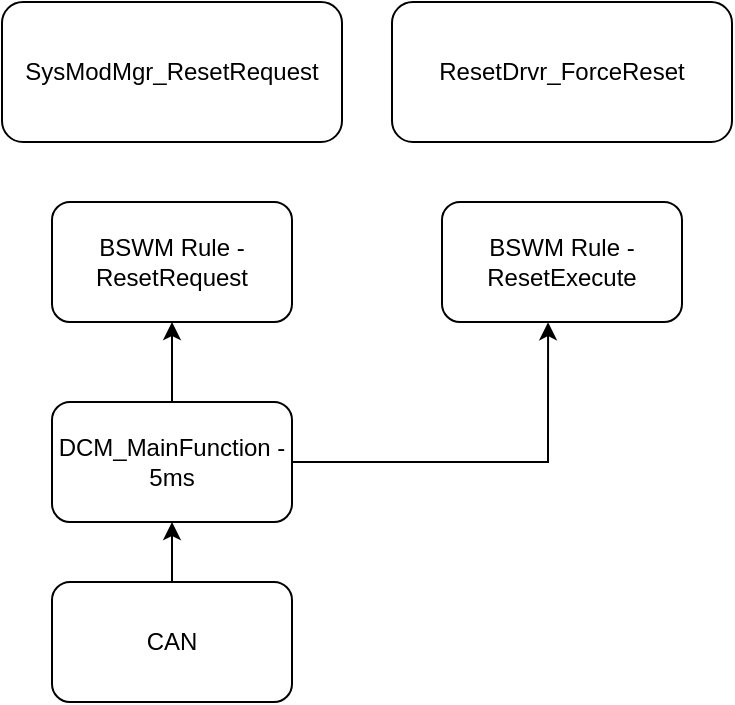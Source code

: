 <mxfile version="20.4.1" type="github">
  <diagram id="q7R7ZpNG9PPQRxhQZXBu" name="第 1 页">
    <mxGraphModel dx="981" dy="547" grid="1" gridSize="10" guides="1" tooltips="1" connect="1" arrows="1" fold="1" page="1" pageScale="1" pageWidth="850" pageHeight="1100" math="0" shadow="0">
      <root>
        <mxCell id="0" />
        <mxCell id="1" parent="0" />
        <mxCell id="eVWi-_8oN8htNleErUdb-2" value="" style="edgeStyle=orthogonalEdgeStyle;rounded=0;orthogonalLoop=1;jettySize=auto;html=1;" edge="1" parent="1" source="ki6q88_51caTdd5Ug6VP-1" target="ki6q88_51caTdd5Ug6VP-2">
          <mxGeometry relative="1" as="geometry" />
        </mxCell>
        <mxCell id="ki6q88_51caTdd5Ug6VP-1" value="DCM_MainFunction - 5ms" style="rounded=1;whiteSpace=wrap;html=1;" parent="1" vertex="1">
          <mxGeometry x="170" y="610" width="120" height="60" as="geometry" />
        </mxCell>
        <mxCell id="ki6q88_51caTdd5Ug6VP-2" value="BSWM Rule - ResetRequest" style="rounded=1;whiteSpace=wrap;html=1;" parent="1" vertex="1">
          <mxGeometry x="170" y="510" width="120" height="60" as="geometry" />
        </mxCell>
        <mxCell id="ki6q88_51caTdd5Ug6VP-3" value="BSWM Rule - ResetExecute" style="rounded=1;whiteSpace=wrap;html=1;" parent="1" vertex="1">
          <mxGeometry x="365" y="510" width="120" height="60" as="geometry" />
        </mxCell>
        <mxCell id="eVWi-_8oN8htNleErUdb-1" value="" style="edgeStyle=orthogonalEdgeStyle;rounded=0;orthogonalLoop=1;jettySize=auto;html=1;" edge="1" parent="1" source="ki6q88_51caTdd5Ug6VP-4" target="ki6q88_51caTdd5Ug6VP-1">
          <mxGeometry relative="1" as="geometry" />
        </mxCell>
        <mxCell id="ki6q88_51caTdd5Ug6VP-4" value="CAN" style="rounded=1;whiteSpace=wrap;html=1;" parent="1" vertex="1">
          <mxGeometry x="170" y="700" width="120" height="60" as="geometry" />
        </mxCell>
        <mxCell id="eVWi-_8oN8htNleErUdb-3" value="" style="endArrow=classic;html=1;rounded=0;entryX=0.442;entryY=1.002;entryDx=0;entryDy=0;entryPerimeter=0;" edge="1" parent="1" source="ki6q88_51caTdd5Ug6VP-1" target="ki6q88_51caTdd5Ug6VP-3">
          <mxGeometry width="50" height="50" relative="1" as="geometry">
            <mxPoint x="400" y="620" as="sourcePoint" />
            <mxPoint x="450" y="570" as="targetPoint" />
            <Array as="points">
              <mxPoint x="418" y="640" />
            </Array>
          </mxGeometry>
        </mxCell>
        <mxCell id="eVWi-_8oN8htNleErUdb-4" value="SysModMgr_ResetRequest" style="rounded=1;whiteSpace=wrap;html=1;" vertex="1" parent="1">
          <mxGeometry x="145" y="410" width="170" height="70" as="geometry" />
        </mxCell>
        <mxCell id="eVWi-_8oN8htNleErUdb-5" value="ResetDrvr_ForceReset" style="rounded=1;whiteSpace=wrap;html=1;" vertex="1" parent="1">
          <mxGeometry x="340" y="410" width="170" height="70" as="geometry" />
        </mxCell>
      </root>
    </mxGraphModel>
  </diagram>
</mxfile>

